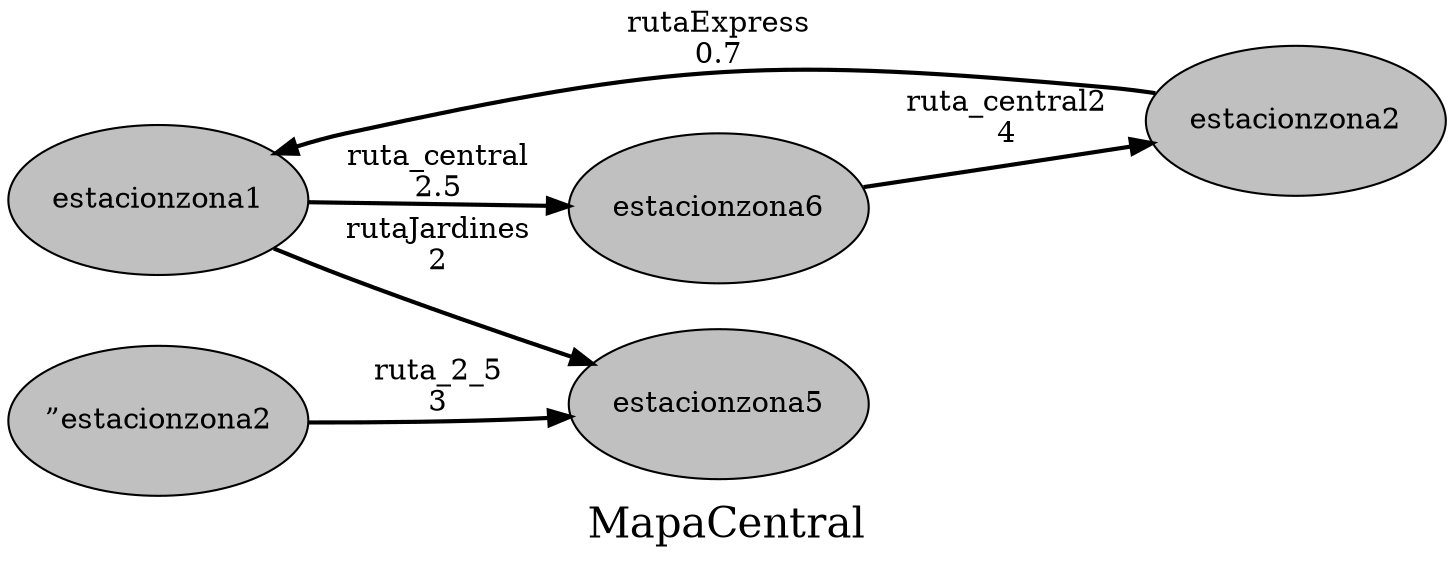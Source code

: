 digraph Ruta2 {
	node [color=black fillcolor=gray fixedsize=true height=1 shape=oval style=filled width=2]
	estacionzona1 -> estacionzona6 [label="ruta_central
2.5" style=bold]
	estacionzona6 -> estacionzona2 [label="ruta_central2
4" style=bold]
	estacionzona2 -> estacionzona1 [label="rutaExpress
0.7" style=bold]
	estacionzona1 -> estacionzona5 [label="rutaJardines
2" style=bold]
	"”estacionzona2" -> estacionzona5 [label="ruta_2_5
3" style=bold]
	overlap=false
	label=MapaCentral
	fontsize=20
	rankdir=LR
}

